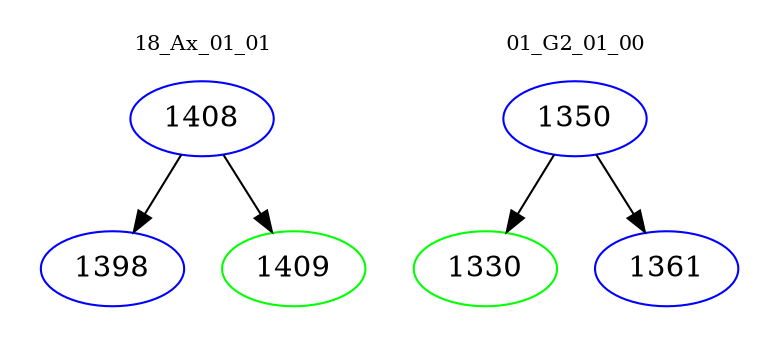 digraph{
subgraph cluster_0 {
color = white
label = "18_Ax_01_01";
fontsize=10;
T0_1408 [label="1408", color="blue"]
T0_1408 -> T0_1398 [color="black"]
T0_1398 [label="1398", color="blue"]
T0_1408 -> T0_1409 [color="black"]
T0_1409 [label="1409", color="green"]
}
subgraph cluster_1 {
color = white
label = "01_G2_01_00";
fontsize=10;
T1_1350 [label="1350", color="blue"]
T1_1350 -> T1_1330 [color="black"]
T1_1330 [label="1330", color="green"]
T1_1350 -> T1_1361 [color="black"]
T1_1361 [label="1361", color="blue"]
}
}
